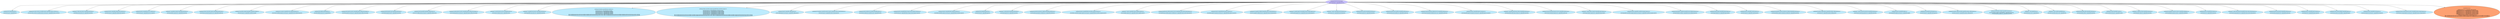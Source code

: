 digraph "Local Certificate" {
  // Node definitions.
  0 [
    label="certkeypair/etcd.openshift-etcd.svc\n\nsecret/serving-cert -nopenshift-etcd\n"
    style=filled
    fillcolor="#bdebfd"
  ];
  1 [
    label="certkeypair/service-serving-signer\n\nsecret/signing-key -nopenshift-service-ca\n"
    style=filled
    fillcolor="#c7bfff"
  ];
  2 [
    label="certkeypair/aws-ebs-csi-driver-controller-metrics.openshift-cluster-csi-drivers.svc\n\nsecret/aws-ebs-csi-driver-controller-metrics-serving-cert -nopenshift-cluster-csi-drivers\n"
    style=filled
    fillcolor="#bdebfd"
  ];
  3 [
    label="certkeypair/*.kube-state-metrics.openshift-monitoring.svc\n\nsecret/kube-state-metrics-tls -nopenshift-monitoring\n"
    style=filled
    fillcolor="#bdebfd"
  ];
  4 [
    label="certkeypair/metrics.openshift-authentication-operator.svc\n\nsecret/serving-cert -nopenshift-authentication-operator\n"
    style=filled
    fillcolor="#bdebfd"
  ];
  5 [
    label="certkeypair/metrics.openshift-service-ca-operator.svc\n\nsecret/serving-cert -nopenshift-service-ca-operator\n"
    style=filled
    fillcolor="#bdebfd"
  ];
  6 [
    label="certkeypair/*.prometheus-operator.openshift-monitoring.svc\n\nsecret/prometheus-operator-tls -nopenshift-monitoring\n"
    style=filled
    fillcolor="#bdebfd"
  ];
  7 [
    label="certkeypair/cluster-autoscaler-operator.openshift-machine-api.svc\n\nsecret/cluster-autoscaler-operator-cert -nopenshift-machine-api\n"
    style=filled
    fillcolor="#bdebfd"
  ];
  8 [
    label="certkeypair/controller-manager.openshift-controller-manager.svc\n\nsecret/serving-cert -nopenshift-controller-manager\n"
    style=filled
    fillcolor="#bdebfd"
  ];
  9 [
    label="certkeypair/cco-metrics.openshift-cloud-credential-operator.svc\n\nsecret/cloud-credential-operator-serving-cert -nopenshift-cloud-credential-operator\n"
    style=filled
    fillcolor="#bdebfd"
  ];
  10 [
    label="certkeypair/dns-default.openshift-dns.svc\n\nsecret/dns-default-metrics-tls -nopenshift-dns\n"
    style=filled
    fillcolor="#bdebfd"
  ];
  11 [
    label="certkeypair/olm-operator-metrics.openshift-operator-lifecycle-manager.svc\n\nsecret/olm-operator-serving-cert -nopenshift-operator-lifecycle-manager\n"
    style=filled
    fillcolor="#bdebfd"
  ];
  12 [
    label="certkeypair/alertmanager-main.openshift-monitoring.svc\n\nsecret/alertmanager-main-tls -nopenshift-monitoring\n"
    style=filled
    fillcolor="#bdebfd"
  ];
  13 [
    label="certkeypair/oauth-openshift.openshift-authentication.svc\n\nsecret/v4-0-config-system-serving-cert -nopenshift-authentication\n"
    style=filled
    fillcolor="#bdebfd"
  ];
  14 [
    label="certkeypair/catalog-operator-metrics.openshift-operator-lifecycle-manager.svc\n\nsecret/catalog-operator-serving-cert -nopenshift-operator-lifecycle-manager\n"
    style=filled
    fillcolor="#bdebfd"
  ];
  15 [
    label="certkeypair/*.network-metrics-service.openshift-multus.svc\n\nsecret/metrics-daemon-secret -nopenshift-multus\n"
    style=filled
    fillcolor="#bdebfd"
  ];
  16 [
    label="certkeypair/*.openshift-state-metrics.openshift-monitoring.svc\n\nsecret/openshift-state-metrics-tls -nopenshift-monitoring\n"
    style=filled
    fillcolor="#bdebfd"
  ];
  17 [
    label="certkeypair/scheduler.openshift-kube-scheduler.svc\n\nsecret/serving-cert -nopenshift-kube-scheduler\n    secret/serving-cert-3 -nopenshift-kube-scheduler\n    secret/serving-cert-4 -nopenshift-kube-scheduler\n    secret/serving-cert-5 -nopenshift-kube-scheduler\n    secret/serving-cert-6 -nopenshift-kube-scheduler\n    file:///etc/kubernetes/static-pod-resources/kube-scheduler-pod-5/secrets/serving-cert/tls.crt/tls.crt,file:///etc/kubernetes/static-pod-resources/kube-scheduler-pod-5/secrets/serving-cert/tls.crt/tls.key\n    file:///etc/kubernetes/static-pod-resources/kube-scheduler-pod-6/secrets/serving-cert/tls.crt/tls.crt,file:///etc/kubernetes/static-pod-resources/kube-scheduler-pod-6/secrets/serving-cert/tls.crt/tls.key\n"
    style=filled
    fillcolor="#bdebfd"
  ];
  18 [
    label="certkeypair/kube-controller-manager.openshift-kube-controller-manager.svc\n\nsecret/serving-cert -nopenshift-kube-controller-manager\n    secret/serving-cert-2 -nopenshift-kube-controller-manager\n    secret/serving-cert-3 -nopenshift-kube-controller-manager\n    secret/serving-cert-4 -nopenshift-kube-controller-manager\n    secret/serving-cert-5 -nopenshift-kube-controller-manager\n    secret/serving-cert-6 -nopenshift-kube-controller-manager\n    file:///etc/kubernetes/static-pod-resources/kube-controller-manager-pod-4/secrets/serving-cert/tls.crt/tls.crt,file:///etc/kubernetes/static-pod-resources/kube-controller-manager-pod-4/secrets/serving-cert/tls.crt/tls.key\n    file:///etc/kubernetes/static-pod-resources/kube-controller-manager-pod-6/secrets/serving-cert/tls.crt/tls.crt,file:///etc/kubernetes/static-pod-resources/kube-controller-manager-pod-6/secrets/serving-cert/tls.crt/tls.key\n"
    style=filled
    fillcolor="#bdebfd"
  ];
  19 [
    label="certkeypair/metrics.openshift-config-operator.svc\n\nsecret/config-operator-serving-cert -nopenshift-config-operator\n"
    style=filled
    fillcolor="#bdebfd"
  ];
  20 [
    label="certkeypair/csi-snapshot-controller-operator-metrics.openshift-cluster-storage-operator.svc\n\nsecret/serving-cert -nopenshift-cluster-storage-operator\n"
    style=filled
    fillcolor="#bdebfd"
  ];
  21 [
    label="certkeypair/multus-admission-controller.openshift-multus.svc\n\nsecret/multus-admission-controller-secret -nopenshift-multus\n"
    style=filled
    fillcolor="#bdebfd"
  ];
  22 [
    label="certkeypair/metrics.openshift-kube-storage-version-migrator-operator.svc\n\nsecret/serving-cert -nopenshift-kube-storage-version-migrator-operator\n"
    style=filled
    fillcolor="#bdebfd"
  ];
  23 [
    label="certkeypair/metrics.openshift-kube-scheduler-operator.svc\n\nsecret/kube-scheduler-operator-serving-cert -nopenshift-kube-scheduler-operator\n"
    style=filled
    fillcolor="#bdebfd"
  ];
  24 [
    label="certkeypair/api.openshift-apiserver.svc\n\nsecret/serving-cert -nopenshift-apiserver\n"
    style=filled
    fillcolor="#bdebfd"
  ];
  25 [
    label="certkeypair/*.node-exporter.openshift-monitoring.svc\n\nsecret/node-exporter-tls -nopenshift-monitoring\n"
    style=filled
    fillcolor="#bdebfd"
  ];
  26 [
    label="certkeypair/machine-api-operator-webhook.openshift-machine-api.svc\n\nsecret/machine-api-operator-webhook-cert -nopenshift-machine-api\n"
    style=filled
    fillcolor="#bdebfd"
  ];
  27 [
    label="certkeypair/metrics.openshift-kube-controller-manager-operator.svc\n\nsecret/kube-controller-manager-operator-serving-cert -nopenshift-kube-controller-manager-operator\n"
    style=filled
    fillcolor="#bdebfd"
  ];
  28 [
    label="certkeypair/*.metrics.openshift-cluster-samples-operator.svc\n\nsecret/samples-operator-tls -nopenshift-cluster-samples-operator\n"
    style=filled
    fillcolor="#bdebfd"
  ];
  29 [
    label="certkeypair/performance-addon-operator-service.openshift-cluster-node-tuning-operator.svc\n\nsecret/performance-addon-operator-webhook-cert -nopenshift-cluster-node-tuning-operator\n"
    style=filled
    fillcolor="#bdebfd"
  ];
  30 [
    label="certkeypair/metrics.openshift-kube-apiserver-operator.svc\n\nsecret/kube-apiserver-operator-serving-cert -nopenshift-kube-apiserver-operator\n"
    style=filled
    fillcolor="#bdebfd"
  ];
  31 [
    label="certkeypair/csi-snapshot-webhook.openshift-cluster-storage-operator.svc\n\nsecret/csi-snapshot-webhook-secret -nopenshift-cluster-storage-operator\n"
    style=filled
    fillcolor="#bdebfd"
  ];
  32 [
    label="certkeypair/*.machine-approver.openshift-cluster-machine-approver.svc\n\nsecret/machine-approver-tls -nopenshift-cluster-machine-approver\n"
    style=filled
    fillcolor="#bdebfd"
  ];
  33 [
    label="certkeypair/*.metrics.openshift-network-operator.svc\n\nsecret/metrics-tls -nopenshift-network-operator\n"
    style=filled
    fillcolor="#bdebfd"
  ];
  34 [
    label="certkeypair/thanos-querier.openshift-monitoring.svc\n\nsecret/thanos-querier-tls -nopenshift-monitoring\n"
    style=filled
    fillcolor="#bdebfd"
  ];
  35 [
    label="certkeypair/machine-api-controllers.openshift-machine-api.svc\n\nsecret/machine-api-controllers-tls -nopenshift-machine-api\n"
    style=filled
    fillcolor="#bdebfd"
  ];
  36 [
    label="certkeypair/cluster-baremetal-webhook-service.openshift-machine-api.svc\n\nsecret/cluster-baremetal-webhook-server-cert -nopenshift-machine-api\n"
    style=filled
    fillcolor="#bdebfd"
  ];
  37 [
    label="certkeypair/metrics.openshift-apiserver-operator.svc\n\nsecret/openshift-apiserver-operator-serving-cert -nopenshift-apiserver-operator\n"
    style=filled
    fillcolor="#bdebfd"
  ];
  38 [
    label="certkeypair/*.prometheus-k8s-thanos-sidecar.openshift-monitoring.svc\n\nsecret/prometheus-k8s-thanos-sidecar-tls -nopenshift-monitoring\n"
    style=filled
    fillcolor="#bdebfd"
  ];
  39 [
    label="certkeypair/cluster-baremetal-operator-service.openshift-machine-api.svc\n\nsecret/cluster-baremetal-operator-tls -nopenshift-machine-api\n"
    style=filled
    fillcolor="#bdebfd"
  ];
  40 [
    label="certkeypair/*.image-registry-operator.openshift-image-registry.svc\n\nsecret/image-registry-operator-tls -nopenshift-image-registry\n"
    style=filled
    fillcolor="#bdebfd"
  ];
  41 [
    label="certkeypair/metrics.openshift-controller-manager-operator.svc\n\nsecret/openshift-controller-manager-operator-serving-cert -nopenshift-controller-manager-operator\n"
    style=filled
    fillcolor="#bdebfd"
  ];
  42 [
    label="certkeypair/pod-identity-webhook.openshift-cloud-credential-operator.svc\n\nsecret/pod-identity-webhook -nopenshift-cloud-credential-operator\n"
    style=filled
    fillcolor="#bdebfd"
  ];
  43 [
    label="certkeypair/image-registry.openshift-image-registry.svc\n\nsecret/image-registry-tls -nopenshift-image-registry\n"
    style=filled
    fillcolor="#bdebfd"
  ];
  44 [
    label="certkeypair/metrics.openshift-console-operator.svc\n\nsecret/serving-cert -nopenshift-console-operator\n"
    style=filled
    fillcolor="#bdebfd"
  ];
  45 [
    label="certkeypair/prometheus-operator-admission-webhook.openshift-monitoring.svc\n\nsecret/prometheus-operator-admission-webhook-tls -nopenshift-monitoring\n"
    style=filled
    fillcolor="#bdebfd"
  ];
  46 [
    label="certkeypair/machine-config-daemon.openshift-machine-config-operator.svc\n\nsecret/proxy-tls -nopenshift-machine-config-operator\n"
    style=filled
    fillcolor="#bdebfd"
  ];
  47 [
    label="certkeypair/*.cluster-monitoring-operator.openshift-monitoring.svc\n\nsecret/cluster-monitoring-operator-tls -nopenshift-monitoring\n"
    style=filled
    fillcolor="#bdebfd"
  ];
  48 [
    label="certkeypair/metrics.openshift-insights.svc\n\nsecret/openshift-insights-serving-cert -nopenshift-insights\n"
    style=filled
    fillcolor="#bdebfd"
  ];
  49 [
    label="certkeypair/api.openshift-oauth-apiserver.svc\n\nsecret/serving-cert -nopenshift-oauth-apiserver\n"
    style=filled
    fillcolor="#bdebfd"
  ];
  50 [
    label="certkeypair/machine-config-controller.openshift-machine-config-operator.svc\n\nsecret/mcc-proxy-tls -nopenshift-machine-config-operator\n"
    style=filled
    fillcolor="#bdebfd"
  ];
  51 [
    label="certkeypair/prometheus-adapter.openshift-monitoring.svc\n\nsecret/prometheus-adapter-cdan2bp06k03o -nopenshift-monitoring\n    secret/prometheus-adapter-tls -nopenshift-monitoring\n"
    style=filled
    fillcolor="#bdebfd"
  ];
  52 [
    label="certkeypair/*.sdn.openshift-sdn.svc\n\nsecret/sdn-metrics-certs -nopenshift-sdn\n"
    style=filled
    fillcolor="#bdebfd"
  ];
  53 [
    label="certkeypair/*.sdn-controller.openshift-sdn.svc\n\nsecret/sdn-controller-metrics-certs -nopenshift-sdn\n"
    style=filled
    fillcolor="#bdebfd"
  ];
  54 [
    label="certkeypair/prometheus-k8s.openshift-monitoring.svc\n\nsecret/prometheus-k8s-tls -nopenshift-monitoring\n"
    style=filled
    fillcolor="#bdebfd"
  ];
  55 [
    label="certkeypair/console.openshift-console.svc\n\nsecret/console-serving-cert -nopenshift-console\n"
    style=filled
    fillcolor="#bdebfd"
  ];
  56 [
    label="certkeypair/*.telemeter-client.openshift-monitoring.svc\n\nsecret/telemeter-client-tls -nopenshift-monitoring\n"
    style=filled
    fillcolor="#bdebfd"
  ];
  57 [
    label="certkeypair/marketplace-operator-metrics.openshift-marketplace.svc\n\nsecret/marketplace-operator-metrics -nopenshift-marketplace\n"
    style=filled
    fillcolor="#bdebfd"
  ];
  58 [
    label="certkeypair/metrics.openshift-dns-operator.svc\n\nsecret/metrics-tls -nopenshift-dns-operator\n"
    style=filled
    fillcolor="#bdebfd"
  ];
  59 [
    label="certkeypair/*.node-tuning-operator.openshift-cluster-node-tuning-operator.svc\n\nsecret/node-tuning-operator-tls -nopenshift-cluster-node-tuning-operator\n"
    style=filled
    fillcolor="#bdebfd"
  ];
  60 [
    label="certkeypair/machine-api-operator.openshift-machine-api.svc\n\nsecret/machine-api-operator-tls -nopenshift-machine-api\n"
    style=filled
    fillcolor="#bdebfd"
  ];
  61 [
    label="certkeypair/metrics.openshift-ingress-operator.svc\n\nsecret/metrics-tls -nopenshift-ingress-operator\n"
    style=filled
    fillcolor="#bdebfd"
  ];
  62 [
    label="certkeypair/router-internal-default.openshift-ingress.svc\n\nsecret/router-metrics-certs-default -nopenshift-ingress\n"
    style=filled
    fillcolor="#bdebfd"
  ];
  63 [
    label="certkeypair/metrics.openshift-etcd-operator.svc\n\nsecret/etcd-operator-serving-cert -nopenshift-etcd-operator\n"
    style=filled
    fillcolor="#bdebfd"
  ];
  64 [
    label="certkeypair/cluster-storage-operator-metrics.openshift-cluster-storage-operator.svc\n\nsecret/cluster-storage-operator-serving-cert -nopenshift-cluster-storage-operator\n"
    style=filled
    fillcolor="#bdebfd"
  ];
  65 [
    label="cabundle/service-ca\n\nconfigmaps/service-ca -nopenshift-config-managed\n    configmaps/service-ca -nopenshift-kube-controller-manager\n    configmaps/service-ca-2 -nopenshift-kube-controller-manager\n    configmaps/service-ca-3 -nopenshift-kube-controller-manager\n    configmaps/service-ca-4 -nopenshift-kube-controller-manager\n    configmaps/service-ca-5 -nopenshift-kube-controller-manager\n    configmaps/service-ca-6 -nopenshift-kube-controller-manager\n    configmaps/signing-cabundle -nopenshift-service-ca\n    file:///etc/kubernetes/static-pod-resources/kube-controller-manager-pod-4/configmaps/service-ca/ca-bundle.crt/ca-bundle.crt\n    file:///etc/kubernetes/static-pod-resources/kube-controller-manager-pod-6/configmaps/service-ca/ca-bundle.crt/ca-bundle.crt\n"
    style=filled
    fillcolor="#fda172"
  ];

  // Edge definitions.
  1 -> 0;
  1 -> 2;
  1 -> 3;
  1 -> 4;
  1 -> 5;
  1 -> 6;
  1 -> 7;
  1 -> 8;
  1 -> 9;
  1 -> 10;
  1 -> 11;
  1 -> 12;
  1 -> 13;
  1 -> 14;
  1 -> 15;
  1 -> 16;
  1 -> 17;
  1 -> 18;
  1 -> 19;
  1 -> 20;
  1 -> 21;
  1 -> 22;
  1 -> 23;
  1 -> 24;
  1 -> 25;
  1 -> 26;
  1 -> 27;
  1 -> 28;
  1 -> 29;
  1 -> 30;
  1 -> 31;
  1 -> 32;
  1 -> 33;
  1 -> 34;
  1 -> 35;
  1 -> 36;
  1 -> 37;
  1 -> 38;
  1 -> 39;
  1 -> 40;
  1 -> 41;
  1 -> 42;
  1 -> 43;
  1 -> 44;
  1 -> 45;
  1 -> 46;
  1 -> 47;
  1 -> 48;
  1 -> 49;
  1 -> 50;
  1 -> 51;
  1 -> 52;
  1 -> 53;
  1 -> 54;
  1 -> 55;
  1 -> 56;
  1 -> 57;
  1 -> 58;
  1 -> 59;
  1 -> 60;
  1 -> 61;
  1 -> 62;
  1 -> 63;
  1 -> 64;
  1 -> 65;
}